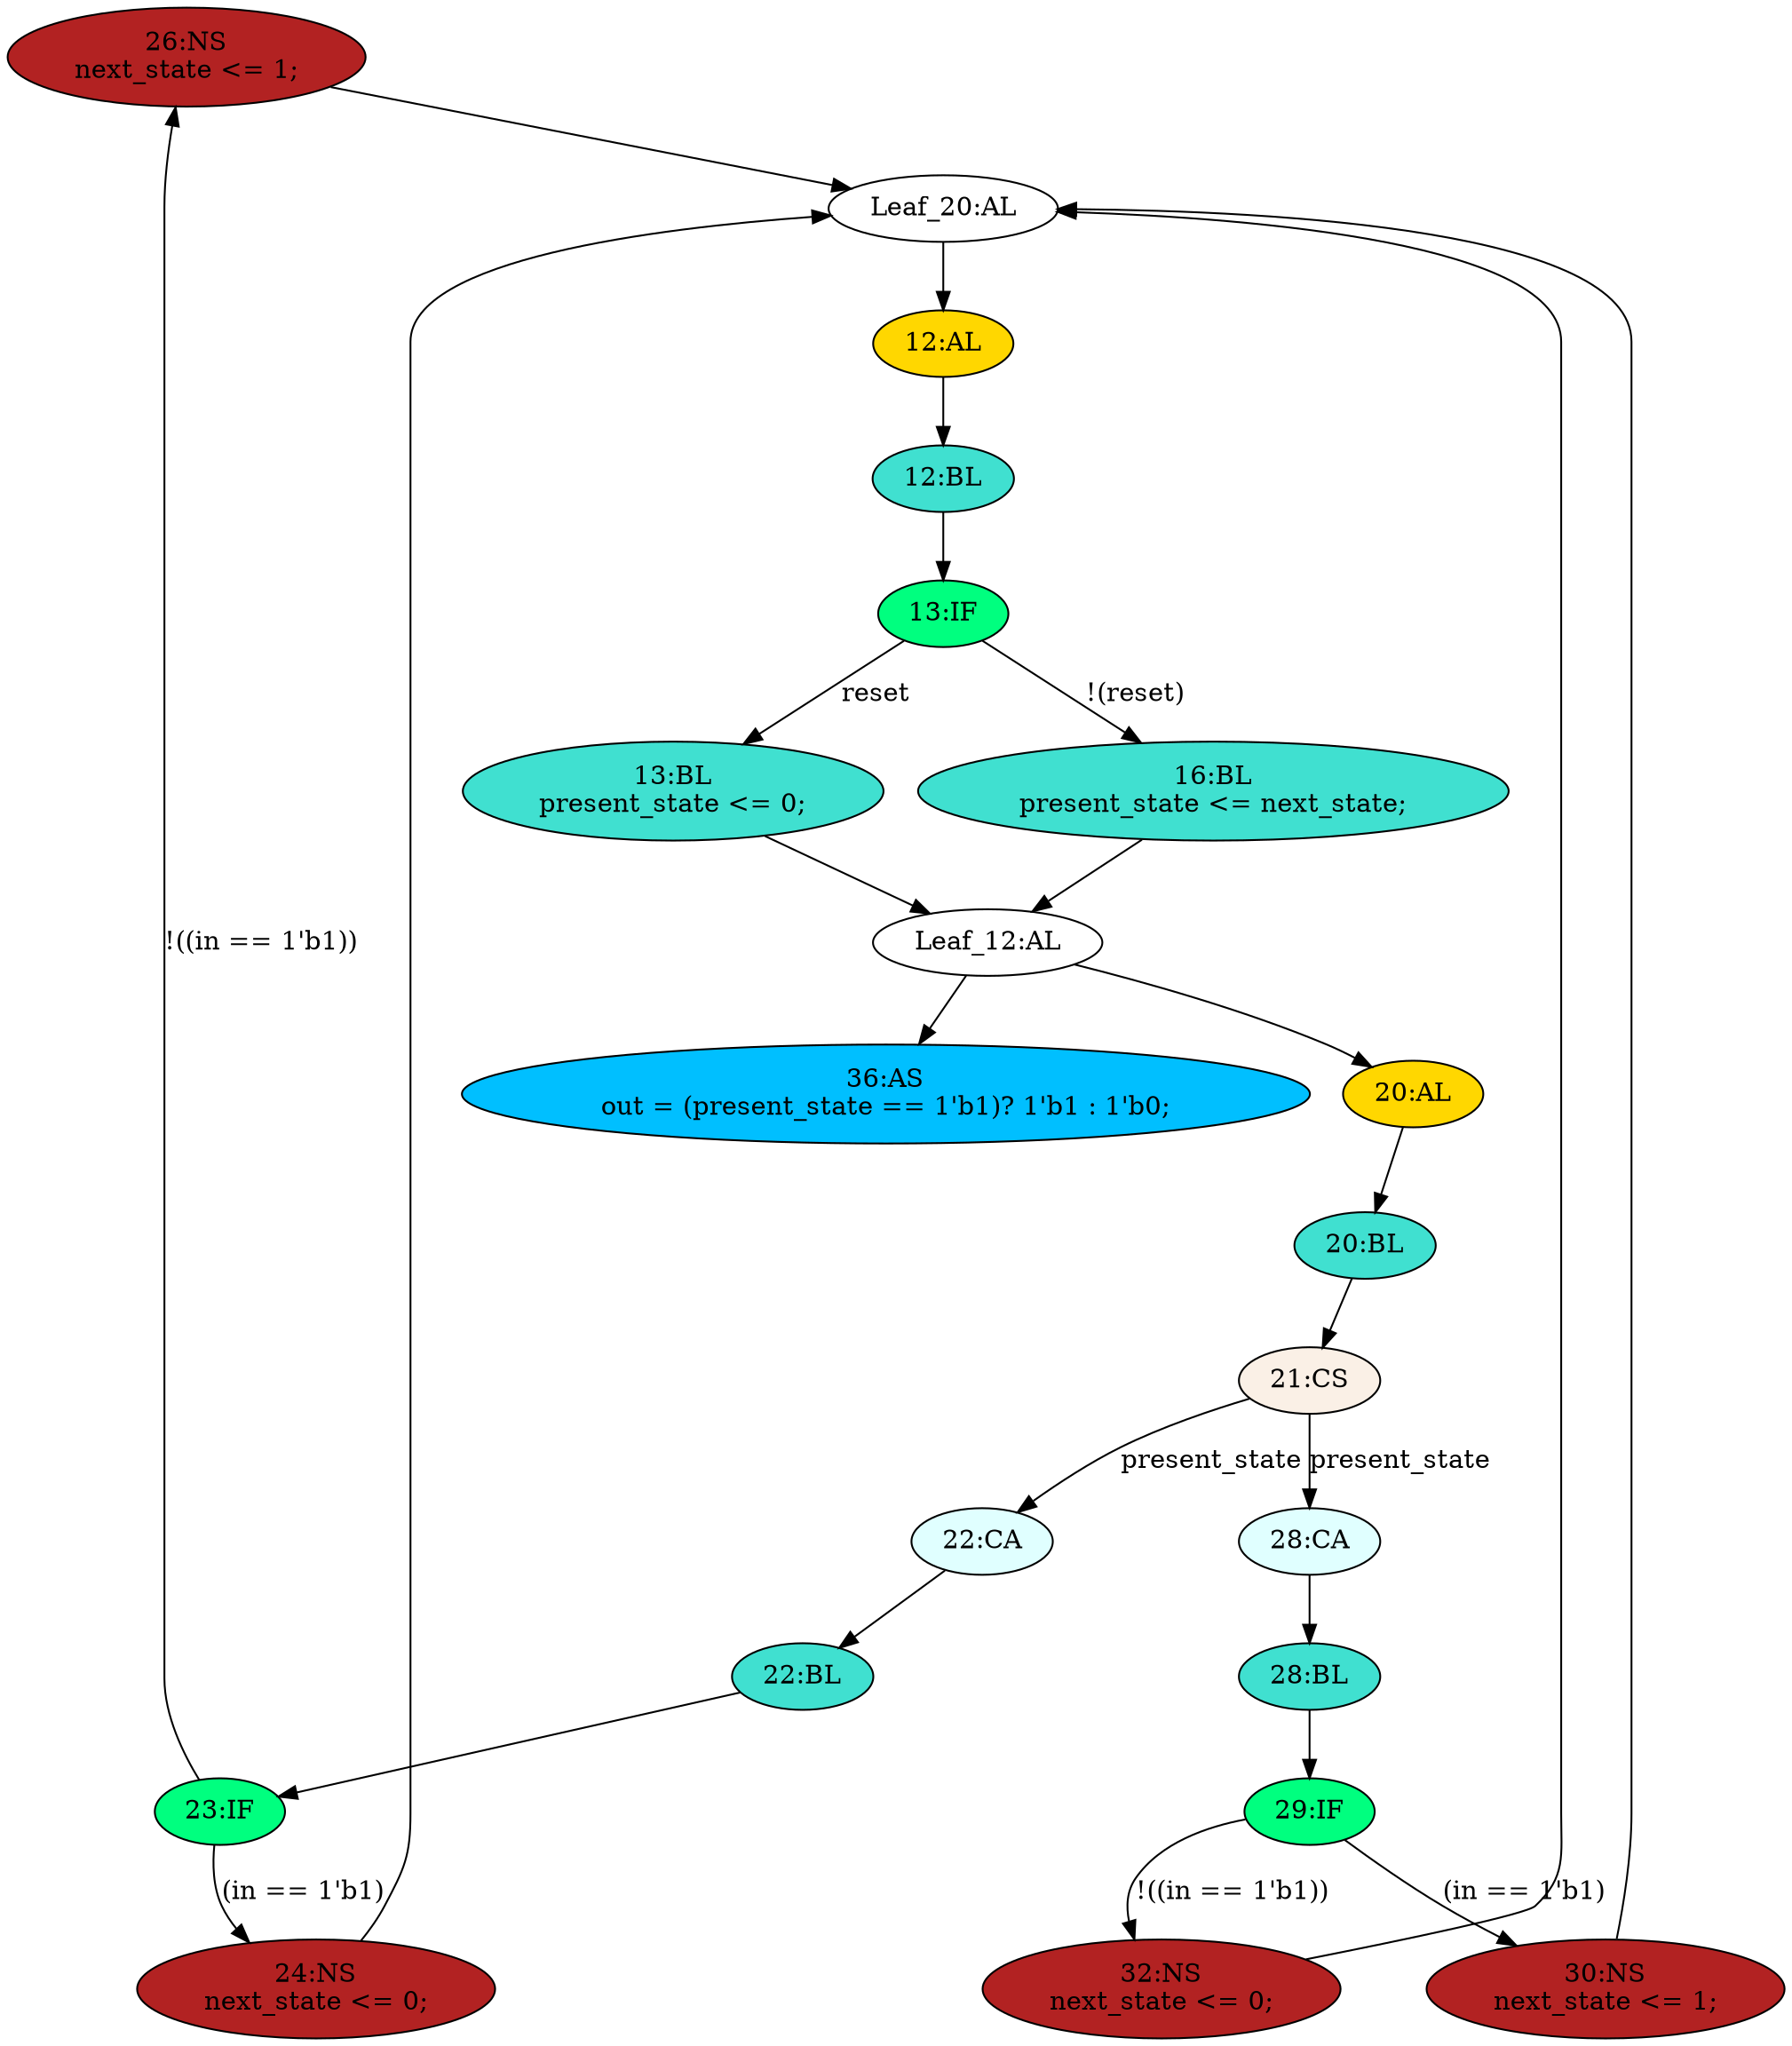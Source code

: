 strict digraph "compose( ,  )" {
	node [label="\N"];
	"26:NS"	[ast="<pyverilog.vparser.ast.NonblockingSubstitution object at 0x7fbdf493f450>",
		fillcolor=firebrick,
		label="26:NS
next_state <= 1;",
		statements="[<pyverilog.vparser.ast.NonblockingSubstitution object at 0x7fbdf493f450>]",
		style=filled,
		typ=NonblockingSubstitution];
	"Leaf_20:AL"	[def_var="['next_state']",
		label="Leaf_20:AL"];
	"26:NS" -> "Leaf_20:AL"	[cond="[]",
		lineno=None];
	"20:BL"	[ast="<pyverilog.vparser.ast.Block object at 0x7fbdf30bd610>",
		fillcolor=turquoise,
		label="20:BL",
		statements="[]",
		style=filled,
		typ=Block];
	"21:CS"	[ast="<pyverilog.vparser.ast.CaseStatement object at 0x7fbdf6fc5d10>",
		fillcolor=linen,
		label="21:CS",
		statements="[]",
		style=filled,
		typ=CaseStatement];
	"20:BL" -> "21:CS"	[cond="[]",
		lineno=None];
	"22:BL"	[ast="<pyverilog.vparser.ast.Block object at 0x7fbdf30a6650>",
		fillcolor=turquoise,
		label="22:BL",
		statements="[]",
		style=filled,
		typ=Block];
	"23:IF"	[ast="<pyverilog.vparser.ast.IfStatement object at 0x7fbdf30a6090>",
		fillcolor=springgreen,
		label="23:IF",
		statements="[]",
		style=filled,
		typ=IfStatement];
	"22:BL" -> "23:IF"	[cond="[]",
		lineno=None];
	"12:BL"	[ast="<pyverilog.vparser.ast.Block object at 0x7fbdf30a3110>",
		fillcolor=turquoise,
		label="12:BL",
		statements="[]",
		style=filled,
		typ=Block];
	"13:IF"	[ast="<pyverilog.vparser.ast.IfStatement object at 0x7fbdf30a3210>",
		fillcolor=springgreen,
		label="13:IF",
		statements="[]",
		style=filled,
		typ=IfStatement];
	"12:BL" -> "13:IF"	[cond="[]",
		lineno=None];
	"13:BL"	[ast="<pyverilog.vparser.ast.Block object at 0x7fbdf30a34d0>",
		fillcolor=turquoise,
		label="13:BL
present_state <= 0;",
		statements="[<pyverilog.vparser.ast.NonblockingSubstitution object at 0x7fbdf30a3890>]",
		style=filled,
		typ=Block];
	"13:IF" -> "13:BL"	[cond="['reset']",
		label=reset,
		lineno=13];
	"16:BL"	[ast="<pyverilog.vparser.ast.Block object at 0x7fbdf304e550>",
		fillcolor=turquoise,
		label="16:BL
present_state <= next_state;",
		statements="[<pyverilog.vparser.ast.NonblockingSubstitution object at 0x7fbdf30b1150>]",
		style=filled,
		typ=Block];
	"13:IF" -> "16:BL"	[cond="['reset']",
		label="!(reset)",
		lineno=13];
	"32:NS"	[ast="<pyverilog.vparser.ast.NonblockingSubstitution object at 0x7fbdf2d18d10>",
		fillcolor=firebrick,
		label="32:NS
next_state <= 0;",
		statements="[<pyverilog.vparser.ast.NonblockingSubstitution object at 0x7fbdf2d18d10>]",
		style=filled,
		typ=NonblockingSubstitution];
	"32:NS" -> "Leaf_20:AL"	[cond="[]",
		lineno=None];
	"29:IF"	[ast="<pyverilog.vparser.ast.IfStatement object at 0x7fbdf30c6550>",
		fillcolor=springgreen,
		label="29:IF",
		statements="[]",
		style=filled,
		typ=IfStatement];
	"29:IF" -> "32:NS"	[cond="['in']",
		label="!((in == 1'b1))",
		lineno=29];
	"30:NS"	[ast="<pyverilog.vparser.ast.NonblockingSubstitution object at 0x7fbdf49a8ad0>",
		fillcolor=firebrick,
		label="30:NS
next_state <= 1;",
		statements="[<pyverilog.vparser.ast.NonblockingSubstitution object at 0x7fbdf49a8ad0>]",
		style=filled,
		typ=NonblockingSubstitution];
	"29:IF" -> "30:NS"	[cond="['in']",
		label="(in == 1'b1)",
		lineno=29];
	"36:AS"	[ast="<pyverilog.vparser.ast.Assign object at 0x7fbdf2d18bd0>",
		def_var="['out']",
		fillcolor=deepskyblue,
		label="36:AS
out = (present_state == 1'b1)? 1'b1 : 1'b0;",
		statements="[]",
		style=filled,
		typ=Assign,
		use_var="['present_state']"];
	"28:BL"	[ast="<pyverilog.vparser.ast.Block object at 0x7fbdf312a390>",
		fillcolor=turquoise,
		label="28:BL",
		statements="[]",
		style=filled,
		typ=Block];
	"28:BL" -> "29:IF"	[cond="[]",
		lineno=None];
	"20:AL"	[ast="<pyverilog.vparser.ast.Always object at 0x7fbdf30b1390>",
		clk_sens=False,
		fillcolor=gold,
		label="20:AL",
		sens="[]",
		statements="[]",
		style=filled,
		typ=Always,
		use_var="['present_state', 'in']"];
	"20:AL" -> "20:BL"	[cond="[]",
		lineno=None];
	"22:CA"	[ast="<pyverilog.vparser.ast.Case object at 0x7fbdf30b1050>",
		fillcolor=lightcyan,
		label="22:CA",
		statements="[]",
		style=filled,
		typ=Case];
	"22:CA" -> "22:BL"	[cond="[]",
		lineno=None];
	"12:AL"	[ast="<pyverilog.vparser.ast.Always object at 0x7fbdf3056bd0>",
		clk_sens=True,
		fillcolor=gold,
		label="12:AL",
		sens="['clk', 'reset']",
		statements="[]",
		style=filled,
		typ=Always,
		use_var="['reset', 'next_state']"];
	"12:AL" -> "12:BL"	[cond="[]",
		lineno=None];
	"24:NS"	[ast="<pyverilog.vparser.ast.NonblockingSubstitution object at 0x7fbdf30a6f50>",
		fillcolor=firebrick,
		label="24:NS
next_state <= 0;",
		statements="[<pyverilog.vparser.ast.NonblockingSubstitution object at 0x7fbdf30a6f50>]",
		style=filled,
		typ=NonblockingSubstitution];
	"24:NS" -> "Leaf_20:AL"	[cond="[]",
		lineno=None];
	"21:CS" -> "22:CA"	[cond="['present_state']",
		label=present_state,
		lineno=21];
	"28:CA"	[ast="<pyverilog.vparser.ast.Case object at 0x7fbdf312ad90>",
		fillcolor=lightcyan,
		label="28:CA",
		statements="[]",
		style=filled,
		typ=Case];
	"21:CS" -> "28:CA"	[cond="['present_state']",
		label=present_state,
		lineno=21];
	"Leaf_12:AL"	[def_var="['present_state']",
		label="Leaf_12:AL"];
	"Leaf_12:AL" -> "36:AS";
	"Leaf_12:AL" -> "20:AL";
	"23:IF" -> "26:NS"	[cond="['in']",
		label="!((in == 1'b1))",
		lineno=23];
	"23:IF" -> "24:NS"	[cond="['in']",
		label="(in == 1'b1)",
		lineno=23];
	"13:BL" -> "Leaf_12:AL"	[cond="[]",
		lineno=None];
	"30:NS" -> "Leaf_20:AL"	[cond="[]",
		lineno=None];
	"Leaf_20:AL" -> "12:AL";
	"28:CA" -> "28:BL"	[cond="[]",
		lineno=None];
	"16:BL" -> "Leaf_12:AL"	[cond="[]",
		lineno=None];
}
